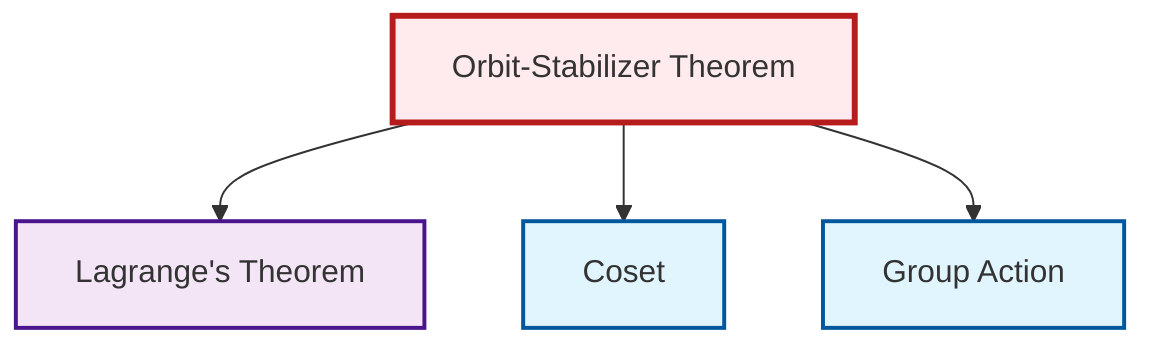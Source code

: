 graph TD
    classDef definition fill:#e1f5fe,stroke:#01579b,stroke-width:2px
    classDef theorem fill:#f3e5f5,stroke:#4a148c,stroke-width:2px
    classDef axiom fill:#fff3e0,stroke:#e65100,stroke-width:2px
    classDef example fill:#e8f5e9,stroke:#1b5e20,stroke-width:2px
    classDef current fill:#ffebee,stroke:#b71c1c,stroke-width:3px
    thm-orbit-stabilizer["Orbit-Stabilizer Theorem"]:::theorem
    def-group-action["Group Action"]:::definition
    def-coset["Coset"]:::definition
    thm-lagrange["Lagrange's Theorem"]:::theorem
    thm-orbit-stabilizer --> thm-lagrange
    thm-orbit-stabilizer --> def-coset
    thm-orbit-stabilizer --> def-group-action
    class thm-orbit-stabilizer current